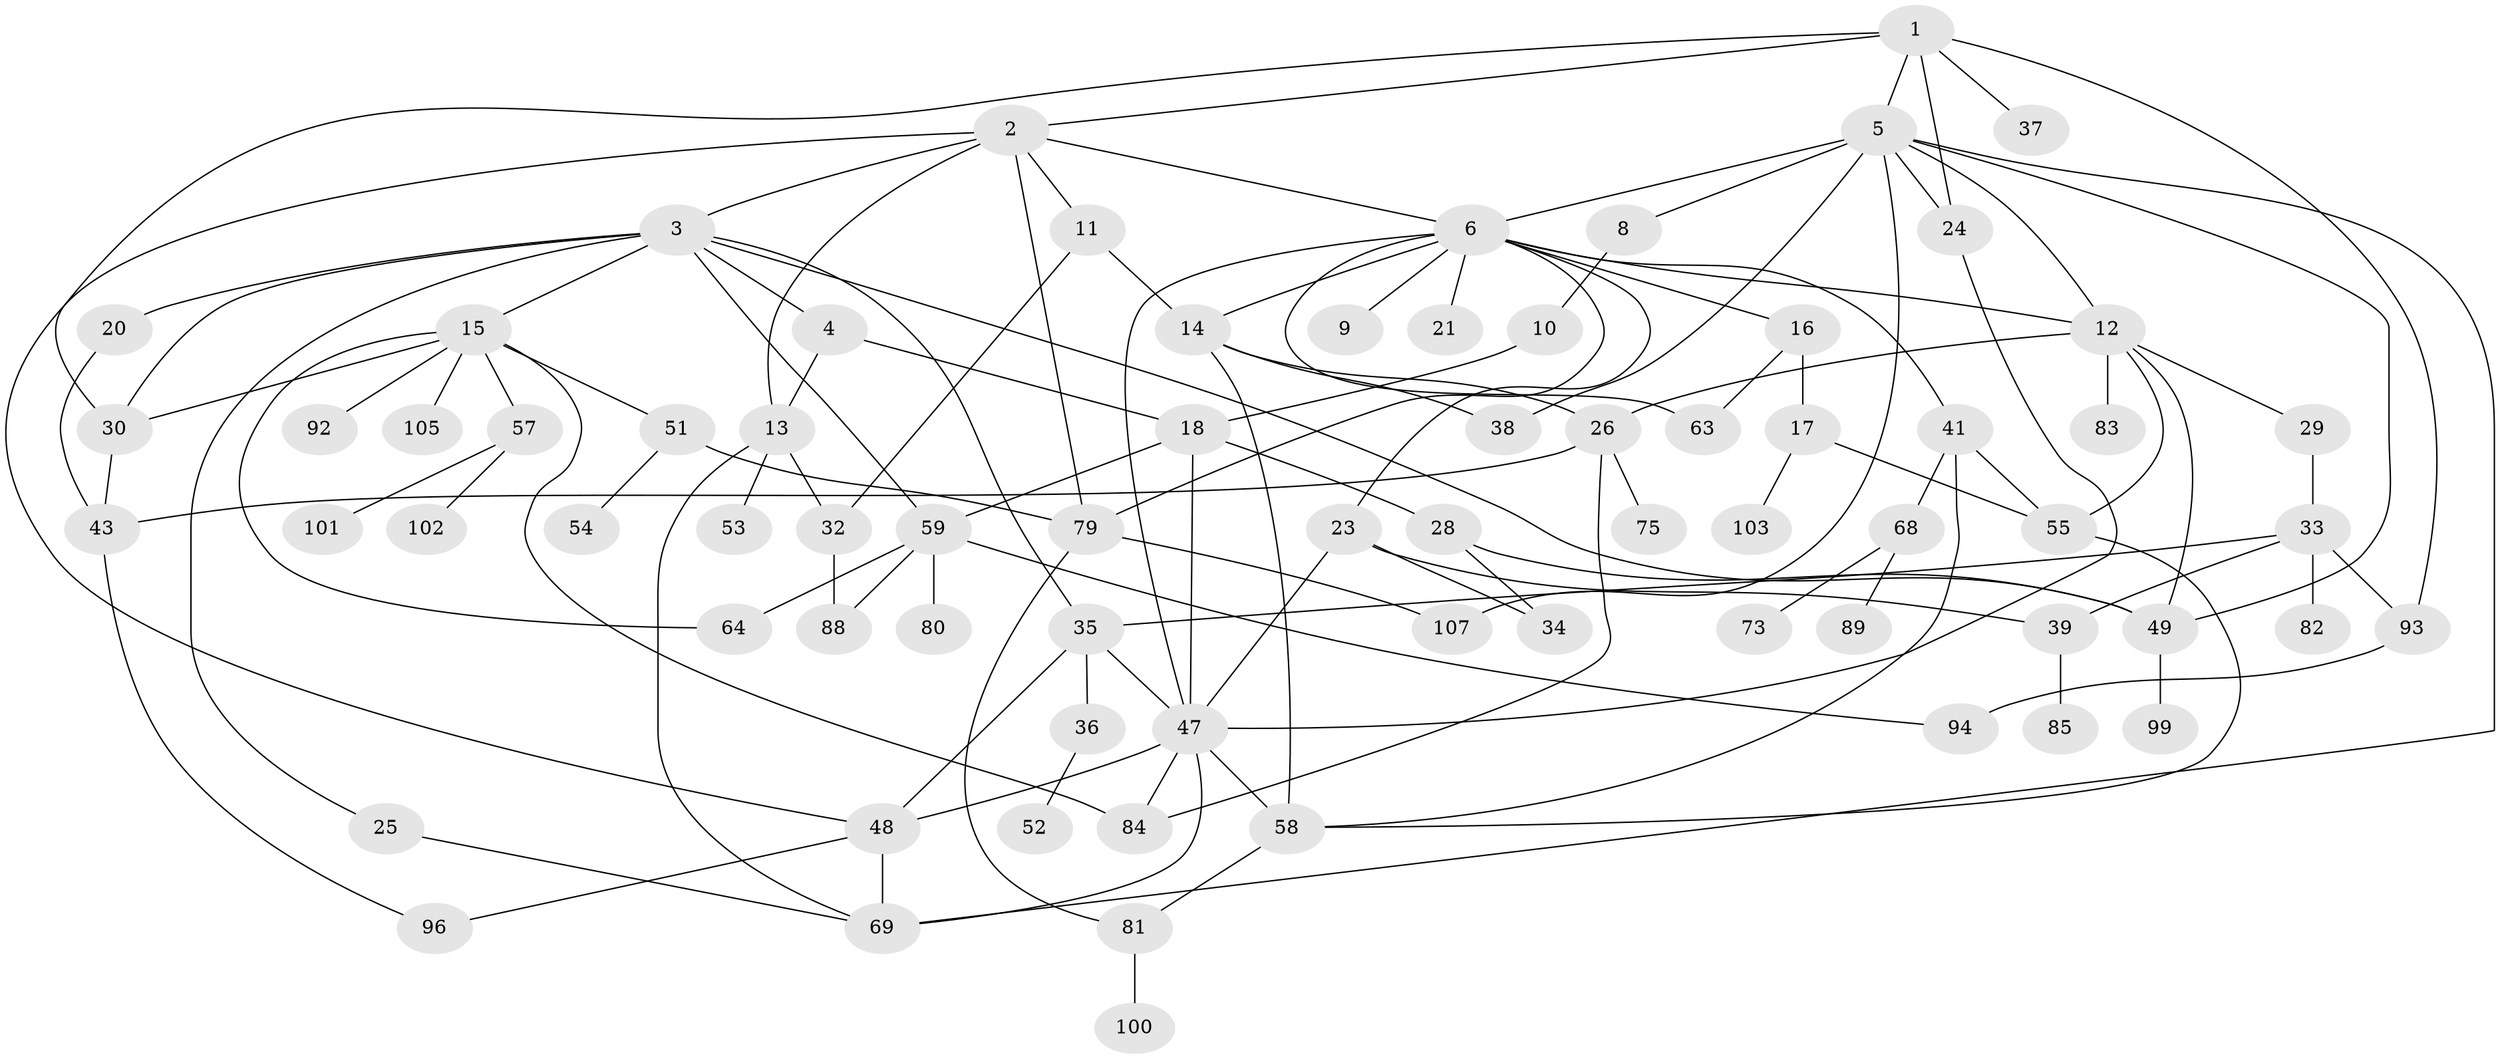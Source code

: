 // Generated by graph-tools (version 1.1) at 2025/51/02/27/25 19:51:38]
// undirected, 73 vertices, 119 edges
graph export_dot {
graph [start="1"]
  node [color=gray90,style=filled];
  1 [super="+22"];
  2;
  3 [super="+42"];
  4 [super="+31"];
  5 [super="+95"];
  6 [super="+7"];
  8;
  9;
  10 [super="+87"];
  11 [super="+110"];
  12 [super="+46"];
  13 [super="+108"];
  14 [super="+98"];
  15 [super="+56"];
  16 [super="+67"];
  17 [super="+76"];
  18 [super="+19"];
  20 [super="+104"];
  21;
  23 [super="+27"];
  24;
  25;
  26 [super="+71"];
  28 [super="+50"];
  29;
  30 [super="+40"];
  32 [super="+44"];
  33 [super="+77"];
  34 [super="+45"];
  35;
  36 [super="+61"];
  37;
  38 [super="+97"];
  39;
  41 [super="+65"];
  43 [super="+74"];
  47 [super="+60"];
  48 [super="+70"];
  49 [super="+72"];
  51;
  52;
  53;
  54;
  55;
  57 [super="+62"];
  58 [super="+78"];
  59 [super="+66"];
  63;
  64;
  68;
  69 [super="+86"];
  73;
  75;
  79 [super="+91"];
  80;
  81;
  82;
  83;
  84 [super="+90"];
  85;
  88 [super="+109"];
  89;
  92;
  93;
  94;
  96 [super="+106"];
  99;
  100;
  101;
  102;
  103;
  105;
  107;
  1 -- 2;
  1 -- 5;
  1 -- 24;
  1 -- 30;
  1 -- 37;
  1 -- 93;
  2 -- 3;
  2 -- 11;
  2 -- 13;
  2 -- 48;
  2 -- 6;
  2 -- 79;
  3 -- 4;
  3 -- 15;
  3 -- 20;
  3 -- 25;
  3 -- 35;
  3 -- 59;
  3 -- 49;
  3 -- 30;
  4 -- 13;
  4 -- 18;
  5 -- 6;
  5 -- 8;
  5 -- 38;
  5 -- 12;
  5 -- 107;
  5 -- 69;
  5 -- 49;
  5 -- 24;
  6 -- 14;
  6 -- 16;
  6 -- 21;
  6 -- 63;
  6 -- 9;
  6 -- 41;
  6 -- 12;
  6 -- 79;
  6 -- 23;
  6 -- 47;
  8 -- 10;
  10 -- 18;
  11 -- 32;
  11 -- 14;
  12 -- 29;
  12 -- 49;
  12 -- 83;
  12 -- 55;
  12 -- 26;
  13 -- 32;
  13 -- 53;
  13 -- 69;
  14 -- 26;
  14 -- 58;
  14 -- 38;
  15 -- 51;
  15 -- 64;
  15 -- 105;
  15 -- 30;
  15 -- 57;
  15 -- 92;
  15 -- 84;
  16 -- 17;
  16 -- 63;
  17 -- 103;
  17 -- 55;
  18 -- 28;
  18 -- 59;
  18 -- 47;
  20 -- 43;
  23 -- 39;
  23 -- 34;
  23 -- 47;
  24 -- 47;
  25 -- 69;
  26 -- 84;
  26 -- 75;
  26 -- 43;
  28 -- 34;
  28 -- 49;
  29 -- 33;
  30 -- 43;
  32 -- 88;
  33 -- 93;
  33 -- 82;
  33 -- 35;
  33 -- 39;
  35 -- 36;
  35 -- 47;
  35 -- 48;
  36 -- 52;
  39 -- 85;
  41 -- 55;
  41 -- 58;
  41 -- 68;
  43 -- 96;
  47 -- 48 [weight=2];
  47 -- 58;
  47 -- 84;
  47 -- 69;
  48 -- 69;
  48 -- 96;
  49 -- 99;
  51 -- 54;
  51 -- 79;
  55 -- 58;
  57 -- 102;
  57 -- 101;
  58 -- 81;
  59 -- 88;
  59 -- 64;
  59 -- 80;
  59 -- 94;
  68 -- 73;
  68 -- 89;
  79 -- 81;
  79 -- 107;
  81 -- 100;
  93 -- 94;
}
